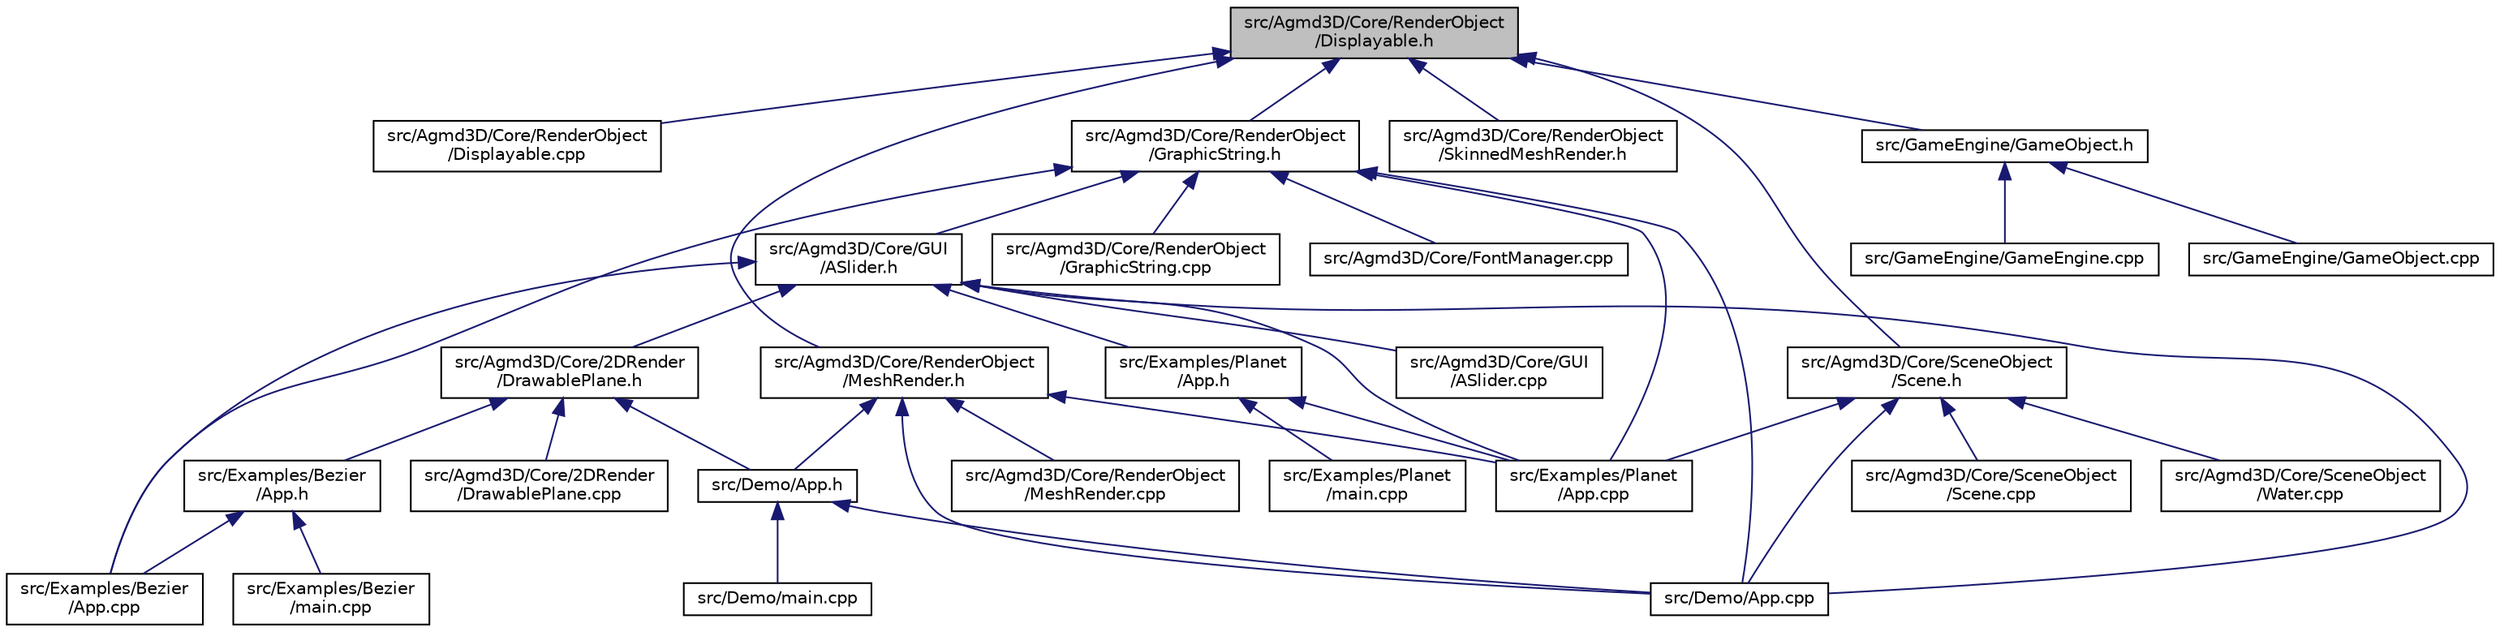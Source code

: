 digraph "src/Agmd3D/Core/RenderObject/Displayable.h"
{
  edge [fontname="Helvetica",fontsize="10",labelfontname="Helvetica",labelfontsize="10"];
  node [fontname="Helvetica",fontsize="10",shape=record];
  Node1 [label="src/Agmd3D/Core/RenderObject\l/Displayable.h",height=0.2,width=0.4,color="black", fillcolor="grey75", style="filled" fontcolor="black"];
  Node1 -> Node2 [dir="back",color="midnightblue",fontsize="10",style="solid"];
  Node2 [label="src/Agmd3D/Core/RenderObject\l/Displayable.cpp",height=0.2,width=0.4,color="black", fillcolor="white", style="filled",URL="$_displayable_8cpp.html"];
  Node1 -> Node3 [dir="back",color="midnightblue",fontsize="10",style="solid"];
  Node3 [label="src/Agmd3D/Core/RenderObject\l/GraphicString.h",height=0.2,width=0.4,color="black", fillcolor="white", style="filled",URL="$_graphic_string_8h.html"];
  Node3 -> Node4 [dir="back",color="midnightblue",fontsize="10",style="solid"];
  Node4 [label="src/Agmd3D/Core/FontManager.cpp",height=0.2,width=0.4,color="black", fillcolor="white", style="filled",URL="$_font_manager_8cpp.html"];
  Node3 -> Node5 [dir="back",color="midnightblue",fontsize="10",style="solid"];
  Node5 [label="src/Agmd3D/Core/GUI\l/ASlider.h",height=0.2,width=0.4,color="black", fillcolor="white", style="filled",URL="$_a_slider_8h.html"];
  Node5 -> Node6 [dir="back",color="midnightblue",fontsize="10",style="solid"];
  Node6 [label="src/Agmd3D/Core/2DRender\l/DrawablePlane.h",height=0.2,width=0.4,color="black", fillcolor="white", style="filled",URL="$_drawable_plane_8h.html"];
  Node6 -> Node7 [dir="back",color="midnightblue",fontsize="10",style="solid"];
  Node7 [label="src/Agmd3D/Core/2DRender\l/DrawablePlane.cpp",height=0.2,width=0.4,color="black", fillcolor="white", style="filled",URL="$_drawable_plane_8cpp.html"];
  Node6 -> Node8 [dir="back",color="midnightblue",fontsize="10",style="solid"];
  Node8 [label="src/Demo/App.h",height=0.2,width=0.4,color="black", fillcolor="white", style="filled",URL="$_demo_2_app_8h.html"];
  Node8 -> Node9 [dir="back",color="midnightblue",fontsize="10",style="solid"];
  Node9 [label="src/Demo/App.cpp",height=0.2,width=0.4,color="black", fillcolor="white", style="filled",URL="$_demo_2_app_8cpp.html"];
  Node8 -> Node10 [dir="back",color="midnightblue",fontsize="10",style="solid"];
  Node10 [label="src/Demo/main.cpp",height=0.2,width=0.4,color="black", fillcolor="white", style="filled",URL="$_demo_2main_8cpp.html"];
  Node6 -> Node11 [dir="back",color="midnightblue",fontsize="10",style="solid"];
  Node11 [label="src/Examples/Bezier\l/App.h",height=0.2,width=0.4,color="black", fillcolor="white", style="filled",URL="$_examples_2_bezier_2_app_8h.html"];
  Node11 -> Node12 [dir="back",color="midnightblue",fontsize="10",style="solid"];
  Node12 [label="src/Examples/Bezier\l/App.cpp",height=0.2,width=0.4,color="black", fillcolor="white", style="filled",URL="$_examples_2_bezier_2_app_8cpp.html"];
  Node11 -> Node13 [dir="back",color="midnightblue",fontsize="10",style="solid"];
  Node13 [label="src/Examples/Bezier\l/main.cpp",height=0.2,width=0.4,color="black", fillcolor="white", style="filled",URL="$_examples_2_bezier_2main_8cpp.html"];
  Node5 -> Node14 [dir="back",color="midnightblue",fontsize="10",style="solid"];
  Node14 [label="src/Agmd3D/Core/GUI\l/ASlider.cpp",height=0.2,width=0.4,color="black", fillcolor="white", style="filled",URL="$_a_slider_8cpp.html"];
  Node5 -> Node9 [dir="back",color="midnightblue",fontsize="10",style="solid"];
  Node5 -> Node12 [dir="back",color="midnightblue",fontsize="10",style="solid"];
  Node5 -> Node15 [dir="back",color="midnightblue",fontsize="10",style="solid"];
  Node15 [label="src/Examples/Planet\l/App.h",height=0.2,width=0.4,color="black", fillcolor="white", style="filled",URL="$_examples_2_planet_2_app_8h.html"];
  Node15 -> Node16 [dir="back",color="midnightblue",fontsize="10",style="solid"];
  Node16 [label="src/Examples/Planet\l/App.cpp",height=0.2,width=0.4,color="black", fillcolor="white", style="filled",URL="$_examples_2_planet_2_app_8cpp.html"];
  Node15 -> Node17 [dir="back",color="midnightblue",fontsize="10",style="solid"];
  Node17 [label="src/Examples/Planet\l/main.cpp",height=0.2,width=0.4,color="black", fillcolor="white", style="filled",URL="$_examples_2_planet_2main_8cpp.html"];
  Node5 -> Node16 [dir="back",color="midnightblue",fontsize="10",style="solid"];
  Node3 -> Node18 [dir="back",color="midnightblue",fontsize="10",style="solid"];
  Node18 [label="src/Agmd3D/Core/RenderObject\l/GraphicString.cpp",height=0.2,width=0.4,color="black", fillcolor="white", style="filled",URL="$_graphic_string_8cpp.html"];
  Node3 -> Node9 [dir="back",color="midnightblue",fontsize="10",style="solid"];
  Node3 -> Node12 [dir="back",color="midnightblue",fontsize="10",style="solid"];
  Node3 -> Node16 [dir="back",color="midnightblue",fontsize="10",style="solid"];
  Node1 -> Node19 [dir="back",color="midnightblue",fontsize="10",style="solid"];
  Node19 [label="src/Agmd3D/Core/RenderObject\l/MeshRender.h",height=0.2,width=0.4,color="black", fillcolor="white", style="filled",URL="$_mesh_render_8h.html"];
  Node19 -> Node20 [dir="back",color="midnightblue",fontsize="10",style="solid"];
  Node20 [label="src/Agmd3D/Core/RenderObject\l/MeshRender.cpp",height=0.2,width=0.4,color="black", fillcolor="white", style="filled",URL="$_mesh_render_8cpp.html"];
  Node19 -> Node8 [dir="back",color="midnightblue",fontsize="10",style="solid"];
  Node19 -> Node9 [dir="back",color="midnightblue",fontsize="10",style="solid"];
  Node19 -> Node16 [dir="back",color="midnightblue",fontsize="10",style="solid"];
  Node1 -> Node21 [dir="back",color="midnightblue",fontsize="10",style="solid"];
  Node21 [label="src/Agmd3D/Core/RenderObject\l/SkinnedMeshRender.h",height=0.2,width=0.4,color="black", fillcolor="white", style="filled",URL="$_skinned_mesh_render_8h.html"];
  Node1 -> Node22 [dir="back",color="midnightblue",fontsize="10",style="solid"];
  Node22 [label="src/Agmd3D/Core/SceneObject\l/Scene.h",height=0.2,width=0.4,color="black", fillcolor="white", style="filled",URL="$_scene_8h.html"];
  Node22 -> Node23 [dir="back",color="midnightblue",fontsize="10",style="solid"];
  Node23 [label="src/Agmd3D/Core/SceneObject\l/Scene.cpp",height=0.2,width=0.4,color="black", fillcolor="white", style="filled",URL="$_scene_8cpp.html"];
  Node22 -> Node24 [dir="back",color="midnightblue",fontsize="10",style="solid"];
  Node24 [label="src/Agmd3D/Core/SceneObject\l/Water.cpp",height=0.2,width=0.4,color="black", fillcolor="white", style="filled",URL="$_water_8cpp.html"];
  Node22 -> Node9 [dir="back",color="midnightblue",fontsize="10",style="solid"];
  Node22 -> Node16 [dir="back",color="midnightblue",fontsize="10",style="solid"];
  Node1 -> Node25 [dir="back",color="midnightblue",fontsize="10",style="solid"];
  Node25 [label="src/GameEngine/GameObject.h",height=0.2,width=0.4,color="black", fillcolor="white", style="filled",URL="$_game_object_8h.html"];
  Node25 -> Node26 [dir="back",color="midnightblue",fontsize="10",style="solid"];
  Node26 [label="src/GameEngine/GameEngine.cpp",height=0.2,width=0.4,color="black", fillcolor="white", style="filled",URL="$_game_engine_8cpp.html"];
  Node25 -> Node27 [dir="back",color="midnightblue",fontsize="10",style="solid"];
  Node27 [label="src/GameEngine/GameObject.cpp",height=0.2,width=0.4,color="black", fillcolor="white", style="filled",URL="$_game_object_8cpp.html"];
}
